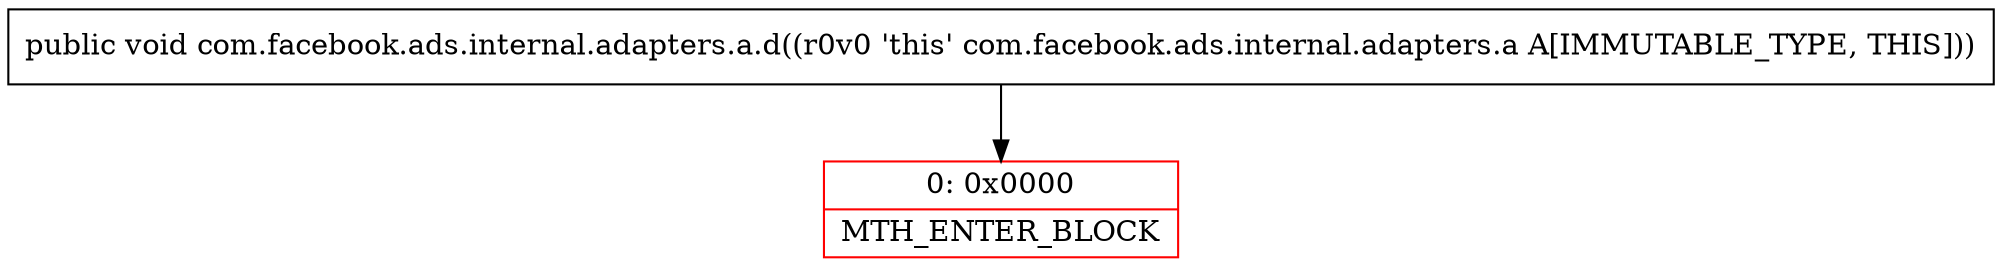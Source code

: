 digraph "CFG forcom.facebook.ads.internal.adapters.a.d()V" {
subgraph cluster_Region_112712210 {
label = "R(0)";
node [shape=record,color=blue];
}
Node_0 [shape=record,color=red,label="{0\:\ 0x0000|MTH_ENTER_BLOCK\l}"];
MethodNode[shape=record,label="{public void com.facebook.ads.internal.adapters.a.d((r0v0 'this' com.facebook.ads.internal.adapters.a A[IMMUTABLE_TYPE, THIS])) }"];
MethodNode -> Node_0;
}

